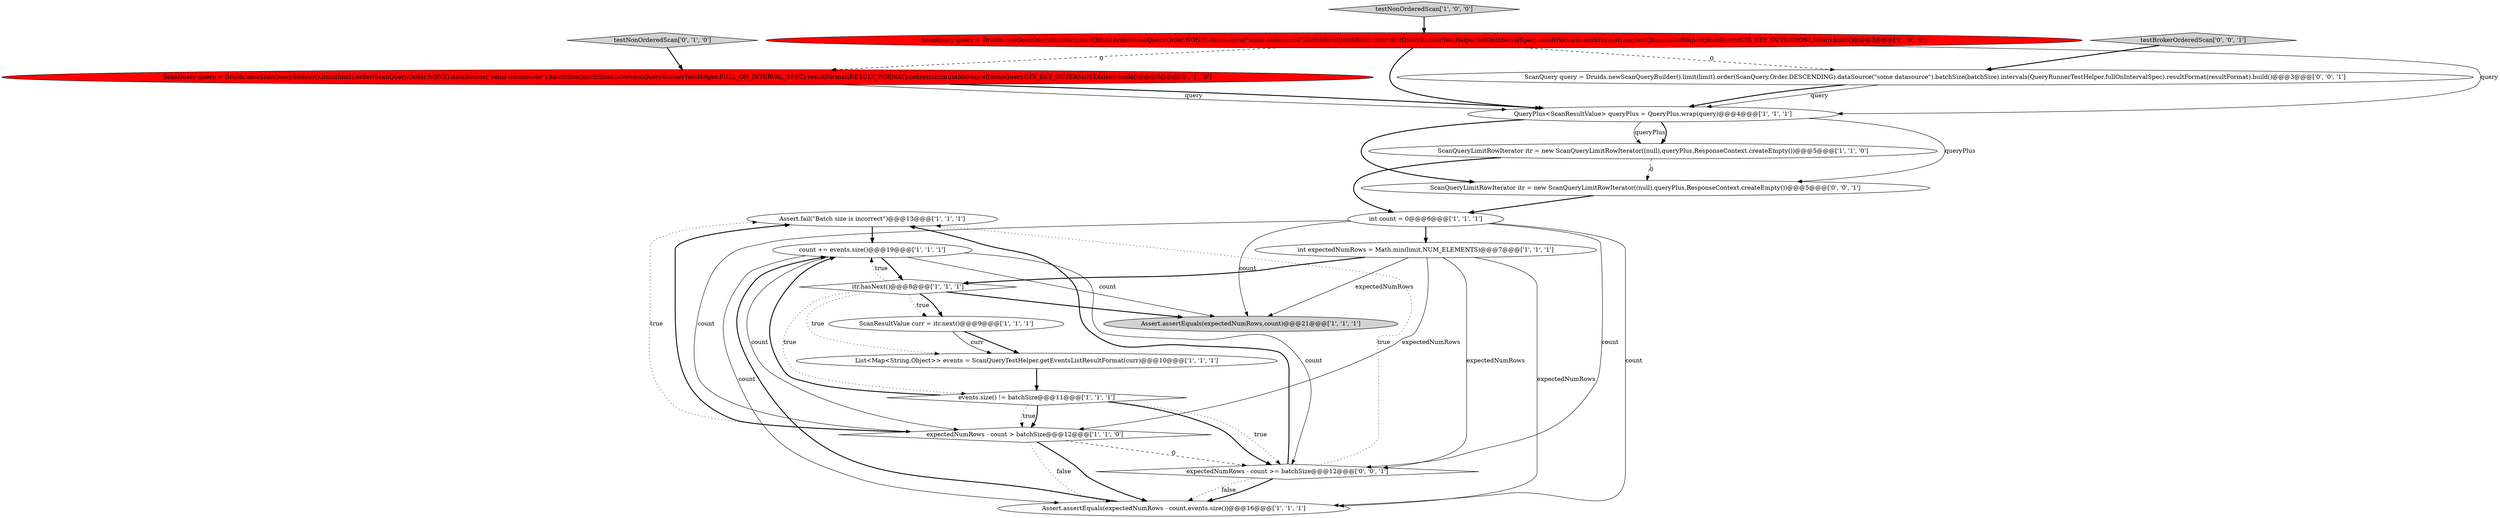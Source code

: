 digraph {
0 [style = filled, label = "Assert.fail(\"Batch size is incorrect\")@@@13@@@['1', '1', '1']", fillcolor = white, shape = ellipse image = "AAA0AAABBB1BBB"];
4 [style = filled, label = "expectedNumRows - count > batchSize@@@12@@@['1', '1', '0']", fillcolor = white, shape = diamond image = "AAA0AAABBB1BBB"];
11 [style = filled, label = "count += events.size()@@@19@@@['1', '1', '1']", fillcolor = white, shape = ellipse image = "AAA0AAABBB1BBB"];
16 [style = filled, label = "testNonOrderedScan['0', '1', '0']", fillcolor = lightgray, shape = diamond image = "AAA0AAABBB2BBB"];
14 [style = filled, label = "testNonOrderedScan['1', '0', '0']", fillcolor = lightgray, shape = diamond image = "AAA0AAABBB1BBB"];
3 [style = filled, label = "events.size() != batchSize@@@11@@@['1', '1', '1']", fillcolor = white, shape = diamond image = "AAA0AAABBB1BBB"];
15 [style = filled, label = "ScanQuery query = Druids.newScanQueryBuilder().limit(limit).order(ScanQuery.Order.NONE).dataSource(\"some datasource\").batchSize(batchSize).intervals(QueryRunnerTestHelper.FULL_ON_INTERVAL_SPEC).resultFormat(RESULT_FORMAT).context(ImmutableMap.of(ScanQuery.CTX_KEY_OUTERMOST,false)).build()@@@3@@@['0', '1', '0']", fillcolor = red, shape = ellipse image = "AAA1AAABBB2BBB"];
6 [style = filled, label = "int count = 0@@@6@@@['1', '1', '1']", fillcolor = white, shape = ellipse image = "AAA0AAABBB1BBB"];
20 [style = filled, label = "expectedNumRows - count >= batchSize@@@12@@@['0', '0', '1']", fillcolor = white, shape = diamond image = "AAA0AAABBB3BBB"];
7 [style = filled, label = "Assert.assertEquals(expectedNumRows - count,events.size())@@@16@@@['1', '1', '1']", fillcolor = white, shape = ellipse image = "AAA0AAABBB1BBB"];
13 [style = filled, label = "int expectedNumRows = Math.min(limit,NUM_ELEMENTS)@@@7@@@['1', '1', '1']", fillcolor = white, shape = ellipse image = "AAA0AAABBB1BBB"];
8 [style = filled, label = "ScanQuery query = Druids.newScanQueryBuilder().limit(limit).order(ScanQuery.Order.NONE).dataSource(\"some datasource\").batchSize(batchSize).intervals(QueryRunnerTestHelper.fullOnIntervalSpec).resultFormat(resultFormat).context(ImmutableMap.of(ScanQuery.CTX_KEY_OUTERMOST,false)).build()@@@3@@@['1', '0', '0']", fillcolor = red, shape = ellipse image = "AAA1AAABBB1BBB"];
12 [style = filled, label = "itr.hasNext()@@@8@@@['1', '1', '1']", fillcolor = white, shape = diamond image = "AAA0AAABBB1BBB"];
17 [style = filled, label = "ScanQuery query = Druids.newScanQueryBuilder().limit(limit).order(ScanQuery.Order.DESCENDING).dataSource(\"some datasource\").batchSize(batchSize).intervals(QueryRunnerTestHelper.fullOnIntervalSpec).resultFormat(resultFormat).build()@@@3@@@['0', '0', '1']", fillcolor = white, shape = ellipse image = "AAA0AAABBB3BBB"];
2 [style = filled, label = "ScanQueryLimitRowIterator itr = new ScanQueryLimitRowIterator((null),queryPlus,ResponseContext.createEmpty())@@@5@@@['1', '1', '0']", fillcolor = white, shape = ellipse image = "AAA0AAABBB1BBB"];
1 [style = filled, label = "QueryPlus<ScanResultValue> queryPlus = QueryPlus.wrap(query)@@@4@@@['1', '1', '1']", fillcolor = white, shape = ellipse image = "AAA0AAABBB1BBB"];
10 [style = filled, label = "Assert.assertEquals(expectedNumRows,count)@@@21@@@['1', '1', '1']", fillcolor = lightgray, shape = ellipse image = "AAA0AAABBB1BBB"];
18 [style = filled, label = "ScanQueryLimitRowIterator itr = new ScanQueryLimitRowIterator((null),queryPlus,ResponseContext.createEmpty())@@@5@@@['0', '0', '1']", fillcolor = white, shape = ellipse image = "AAA0AAABBB3BBB"];
19 [style = filled, label = "testBrokerOrderedScan['0', '0', '1']", fillcolor = lightgray, shape = diamond image = "AAA0AAABBB3BBB"];
9 [style = filled, label = "List<Map<String,Object>> events = ScanQueryTestHelper.getEventsListResultFormat(curr)@@@10@@@['1', '1', '1']", fillcolor = white, shape = ellipse image = "AAA0AAABBB1BBB"];
5 [style = filled, label = "ScanResultValue curr = itr.next()@@@9@@@['1', '1', '1']", fillcolor = white, shape = ellipse image = "AAA0AAABBB1BBB"];
16->15 [style = bold, label=""];
12->3 [style = dotted, label="true"];
17->1 [style = solid, label="query"];
7->11 [style = bold, label=""];
12->5 [style = bold, label=""];
17->1 [style = bold, label=""];
5->9 [style = bold, label=""];
4->7 [style = dotted, label="false"];
11->20 [style = solid, label="count"];
2->6 [style = bold, label=""];
1->2 [style = solid, label="queryPlus"];
20->0 [style = dotted, label="true"];
6->4 [style = solid, label="count"];
20->0 [style = bold, label=""];
4->0 [style = dotted, label="true"];
11->4 [style = solid, label="count"];
8->15 [style = dashed, label="0"];
3->11 [style = bold, label=""];
13->7 [style = solid, label="expectedNumRows"];
3->4 [style = dotted, label="true"];
0->11 [style = bold, label=""];
8->1 [style = solid, label="query"];
13->4 [style = solid, label="expectedNumRows"];
11->12 [style = bold, label=""];
1->18 [style = bold, label=""];
19->17 [style = bold, label=""];
15->1 [style = solid, label="query"];
3->4 [style = bold, label=""];
4->7 [style = bold, label=""];
4->0 [style = bold, label=""];
12->11 [style = dotted, label="true"];
13->10 [style = solid, label="expectedNumRows"];
8->1 [style = bold, label=""];
6->20 [style = solid, label="count"];
12->10 [style = bold, label=""];
3->20 [style = bold, label=""];
13->12 [style = bold, label=""];
20->7 [style = dotted, label="false"];
18->6 [style = bold, label=""];
15->1 [style = bold, label=""];
12->5 [style = dotted, label="true"];
6->10 [style = solid, label="count"];
4->20 [style = dashed, label="0"];
6->13 [style = bold, label=""];
6->7 [style = solid, label="count"];
5->9 [style = solid, label="curr"];
2->18 [style = dashed, label="0"];
9->3 [style = bold, label=""];
8->17 [style = dashed, label="0"];
1->2 [style = bold, label=""];
14->8 [style = bold, label=""];
13->20 [style = solid, label="expectedNumRows"];
20->7 [style = bold, label=""];
1->18 [style = solid, label="queryPlus"];
11->7 [style = solid, label="count"];
3->20 [style = dotted, label="true"];
12->9 [style = dotted, label="true"];
11->10 [style = solid, label="count"];
}
